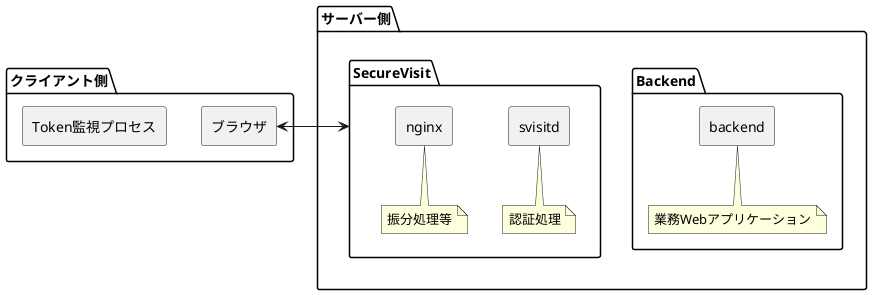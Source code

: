 @startuml
skinparam BackgroundColor transparent
skinparam componentStyle rectangle
package "クライアント側" as client {
     [ブラウザ] as browser
     [Token監視プロセス] as token
}

package "サーバー側" as server {
   package Backend {
     [backend]
     note bottom of backend
       業務Webアプリケーション
     end note
   }
   package SecureVisit {
     [svisitd]
     note bottom of svisitd
       認証処理
     end note
     [nginx]
     note bottom of nginx
       振分処理等
     end note
   }
}
[browser] <-> [SecureVisit]
@enduml
